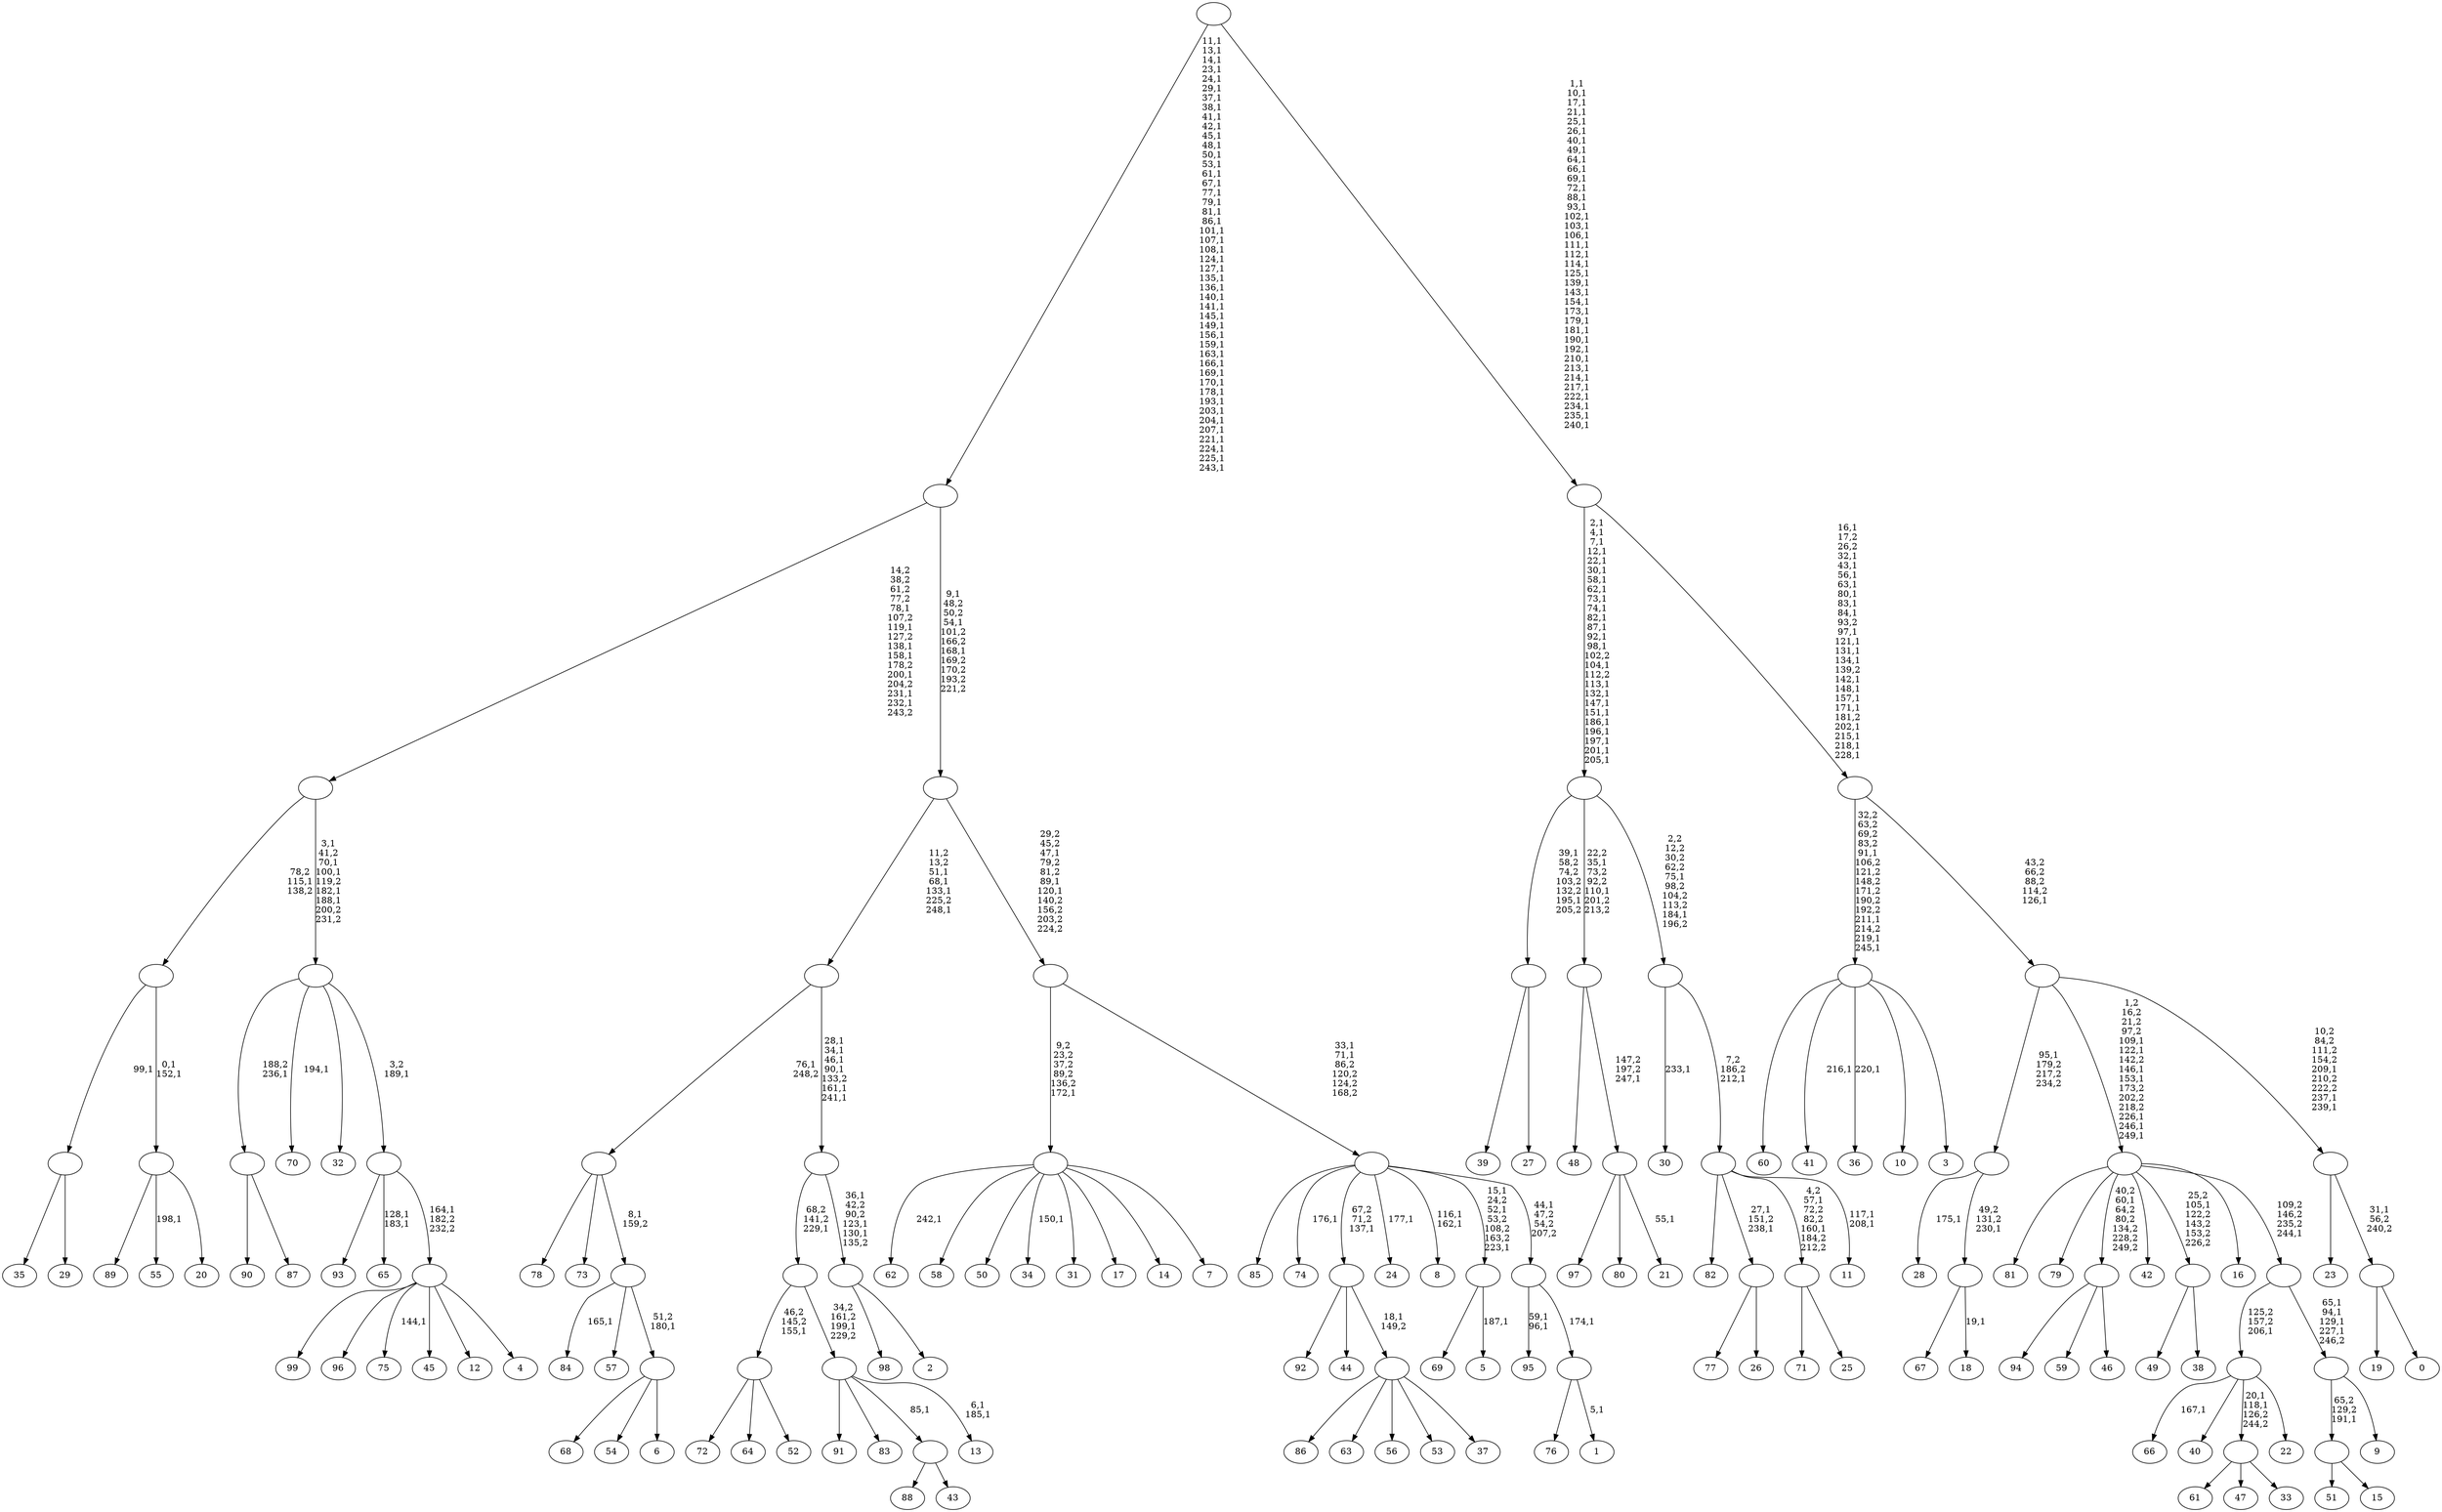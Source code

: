 digraph T {
	350 [label="99"]
	349 [label="98"]
	348 [label="97"]
	347 [label="96"]
	346 [label="95"]
	343 [label="94"]
	342 [label="93"]
	341 [label="92"]
	340 [label="91"]
	339 [label="90"]
	338 [label="89"]
	337 [label="88"]
	336 [label="87"]
	335 [label=""]
	334 [label="86"]
	333 [label="85"]
	332 [label="84"]
	330 [label="83"]
	329 [label="82"]
	328 [label="81"]
	327 [label="80"]
	326 [label="79"]
	325 [label="78"]
	324 [label="77"]
	323 [label="76"]
	322 [label="75"]
	320 [label="74"]
	318 [label="73"]
	317 [label="72"]
	316 [label="71"]
	315 [label="70"]
	313 [label="69"]
	312 [label="68"]
	311 [label="67"]
	310 [label="66"]
	308 [label="65"]
	305 [label="64"]
	304 [label="63"]
	303 [label="62"]
	301 [label="61"]
	300 [label="60"]
	299 [label="59"]
	298 [label="58"]
	297 [label="57"]
	296 [label="56"]
	295 [label="55"]
	293 [label="54"]
	292 [label="53"]
	291 [label="52"]
	290 [label=""]
	289 [label="51"]
	288 [label="50"]
	287 [label="49"]
	286 [label="48"]
	285 [label="47"]
	284 [label="46"]
	283 [label=""]
	282 [label="45"]
	281 [label="44"]
	280 [label="43"]
	279 [label=""]
	278 [label="42"]
	277 [label="41"]
	275 [label="40"]
	274 [label="39"]
	273 [label="38"]
	272 [label=""]
	271 [label="37"]
	270 [label=""]
	269 [label=""]
	268 [label="36"]
	266 [label="35"]
	265 [label="34"]
	263 [label="33"]
	262 [label=""]
	260 [label="32"]
	259 [label="31"]
	258 [label="30"]
	256 [label="29"]
	255 [label=""]
	254 [label="28"]
	252 [label="27"]
	251 [label=""]
	249 [label="26"]
	248 [label=""]
	246 [label="25"]
	245 [label=""]
	243 [label="24"]
	241 [label="23"]
	240 [label="22"]
	239 [label=""]
	238 [label="21"]
	236 [label=""]
	235 [label=""]
	233 [label="20"]
	232 [label=""]
	230 [label=""]
	229 [label="19"]
	228 [label="18"]
	226 [label=""]
	225 [label=""]
	224 [label="17"]
	223 [label="16"]
	222 [label="15"]
	221 [label=""]
	220 [label="14"]
	219 [label="13"]
	216 [label=""]
	215 [label=""]
	214 [label="12"]
	213 [label="11"]
	210 [label=""]
	209 [label=""]
	207 [label=""]
	183 [label="10"]
	182 [label="9"]
	181 [label=""]
	177 [label=""]
	176 [label=""]
	169 [label="8"]
	166 [label="7"]
	165 [label=""]
	164 [label="6"]
	163 [label=""]
	162 [label=""]
	161 [label=""]
	160 [label="5"]
	158 [label=""]
	155 [label="4"]
	154 [label=""]
	153 [label=""]
	152 [label=""]
	147 [label=""]
	140 [label="3"]
	139 [label=""]
	135 [label="2"]
	134 [label=""]
	131 [label=""]
	125 [label=""]
	121 [label="1"]
	119 [label=""]
	118 [label=""]
	117 [label=""]
	115 [label=""]
	112 [label=""]
	109 [label=""]
	63 [label="0"]
	62 [label=""]
	61 [label=""]
	58 [label=""]
	57 [label=""]
	37 [label=""]
	0 [label=""]
	335 -> 339 [label=""]
	335 -> 336 [label=""]
	290 -> 317 [label=""]
	290 -> 305 [label=""]
	290 -> 291 [label=""]
	283 -> 343 [label=""]
	283 -> 299 [label=""]
	283 -> 284 [label=""]
	279 -> 337 [label=""]
	279 -> 280 [label=""]
	272 -> 287 [label=""]
	272 -> 273 [label=""]
	270 -> 334 [label=""]
	270 -> 304 [label=""]
	270 -> 296 [label=""]
	270 -> 292 [label=""]
	270 -> 271 [label=""]
	269 -> 341 [label=""]
	269 -> 281 [label=""]
	269 -> 270 [label="18,1\n149,2"]
	262 -> 301 [label=""]
	262 -> 285 [label=""]
	262 -> 263 [label=""]
	255 -> 266 [label=""]
	255 -> 256 [label=""]
	251 -> 274 [label=""]
	251 -> 252 [label=""]
	248 -> 324 [label=""]
	248 -> 249 [label=""]
	245 -> 316 [label=""]
	245 -> 246 [label=""]
	239 -> 262 [label="20,1\n118,1\n126,2\n244,2"]
	239 -> 310 [label="167,1"]
	239 -> 275 [label=""]
	239 -> 240 [label=""]
	236 -> 238 [label="55,1"]
	236 -> 348 [label=""]
	236 -> 327 [label=""]
	235 -> 286 [label=""]
	235 -> 236 [label="147,2\n197,2\n247,1"]
	232 -> 295 [label="198,1"]
	232 -> 338 [label=""]
	232 -> 233 [label=""]
	230 -> 232 [label="0,1\n152,1"]
	230 -> 255 [label="99,1"]
	226 -> 228 [label="19,1"]
	226 -> 311 [label=""]
	225 -> 254 [label="175,1"]
	225 -> 226 [label="49,2\n131,2\n230,1"]
	221 -> 289 [label=""]
	221 -> 222 [label=""]
	216 -> 219 [label="6,1\n185,1"]
	216 -> 340 [label=""]
	216 -> 330 [label=""]
	216 -> 279 [label="85,1"]
	215 -> 290 [label="46,2\n145,2\n155,1"]
	215 -> 216 [label="34,2\n161,2\n199,1\n229,2"]
	210 -> 213 [label="117,1\n208,1"]
	210 -> 245 [label="4,2\n57,1\n72,2\n82,2\n160,1\n184,2\n212,2"]
	210 -> 248 [label="27,1\n151,2\n238,1"]
	210 -> 329 [label=""]
	209 -> 258 [label="233,1"]
	209 -> 210 [label="7,2\n186,2\n212,1"]
	207 -> 209 [label="2,2\n12,2\n30,2\n62,2\n75,1\n98,2\n104,2\n113,2\n184,1\n196,2"]
	207 -> 235 [label="22,2\n35,1\n73,2\n92,2\n110,1\n201,2\n213,2"]
	207 -> 251 [label="39,1\n58,2\n74,2\n103,2\n132,2\n195,1\n205,2"]
	181 -> 221 [label="65,2\n129,2\n191,1"]
	181 -> 182 [label=""]
	177 -> 181 [label="65,1\n94,1\n129,1\n227,1\n246,2"]
	177 -> 239 [label="125,2\n157,2\n206,1"]
	176 -> 328 [label=""]
	176 -> 326 [label=""]
	176 -> 283 [label="40,2\n60,1\n64,2\n80,2\n134,2\n228,2\n249,2"]
	176 -> 278 [label=""]
	176 -> 272 [label="25,2\n105,1\n122,2\n143,2\n153,2\n226,2"]
	176 -> 223 [label=""]
	176 -> 177 [label="109,2\n146,2\n235,2\n244,1"]
	165 -> 265 [label="150,1"]
	165 -> 303 [label="242,1"]
	165 -> 298 [label=""]
	165 -> 288 [label=""]
	165 -> 259 [label=""]
	165 -> 224 [label=""]
	165 -> 220 [label=""]
	165 -> 166 [label=""]
	163 -> 312 [label=""]
	163 -> 293 [label=""]
	163 -> 164 [label=""]
	162 -> 332 [label="165,1"]
	162 -> 297 [label=""]
	162 -> 163 [label="51,2\n180,1"]
	161 -> 325 [label=""]
	161 -> 318 [label=""]
	161 -> 162 [label="8,1\n159,2"]
	158 -> 160 [label="187,1"]
	158 -> 313 [label=""]
	154 -> 322 [label="144,1"]
	154 -> 350 [label=""]
	154 -> 347 [label=""]
	154 -> 282 [label=""]
	154 -> 214 [label=""]
	154 -> 155 [label=""]
	153 -> 308 [label="128,1\n183,1"]
	153 -> 342 [label=""]
	153 -> 154 [label="164,1\n182,2\n232,2"]
	152 -> 315 [label="194,1"]
	152 -> 335 [label="188,2\n236,1"]
	152 -> 260 [label=""]
	152 -> 153 [label="3,2\n189,1"]
	147 -> 152 [label="3,1\n41,2\n70,1\n100,1\n119,2\n182,1\n188,1\n200,2\n231,2"]
	147 -> 230 [label="78,2\n115,1\n138,2"]
	139 -> 268 [label="220,1"]
	139 -> 277 [label="216,1"]
	139 -> 300 [label=""]
	139 -> 183 [label=""]
	139 -> 140 [label=""]
	134 -> 349 [label=""]
	134 -> 135 [label=""]
	131 -> 134 [label="36,1\n42,2\n90,2\n123,1\n130,1\n135,2"]
	131 -> 215 [label="68,2\n141,2\n229,1"]
	125 -> 131 [label="28,1\n34,1\n46,1\n90,1\n133,2\n161,1\n241,1"]
	125 -> 161 [label="76,1\n248,2"]
	119 -> 121 [label="5,1"]
	119 -> 323 [label=""]
	118 -> 346 [label="59,1\n96,1"]
	118 -> 119 [label="174,1"]
	117 -> 158 [label="15,1\n24,2\n52,1\n53,2\n108,2\n163,2\n223,1"]
	117 -> 169 [label="116,1\n162,1"]
	117 -> 243 [label="177,1"]
	117 -> 320 [label="176,1"]
	117 -> 333 [label=""]
	117 -> 269 [label="67,2\n71,2\n137,1"]
	117 -> 118 [label="44,1\n47,2\n54,2\n207,2"]
	115 -> 117 [label="33,1\n71,1\n86,2\n120,2\n124,2\n168,2"]
	115 -> 165 [label="9,2\n23,2\n37,2\n89,2\n136,2\n172,1"]
	112 -> 115 [label="29,2\n45,2\n47,1\n79,2\n81,2\n89,1\n120,1\n140,2\n156,2\n203,2\n224,2"]
	112 -> 125 [label="11,2\n13,2\n51,1\n68,1\n133,1\n225,2\n248,1"]
	109 -> 112 [label="9,1\n48,2\n50,2\n54,1\n101,2\n166,2\n168,1\n169,2\n170,2\n193,2\n221,2"]
	109 -> 147 [label="14,2\n38,2\n61,2\n77,2\n78,1\n107,2\n119,1\n127,2\n138,1\n158,1\n178,2\n200,1\n204,2\n231,1\n232,1\n243,2"]
	62 -> 229 [label=""]
	62 -> 63 [label=""]
	61 -> 241 [label=""]
	61 -> 62 [label="31,1\n56,2\n240,2"]
	58 -> 61 [label="10,2\n84,2\n111,2\n154,2\n209,1\n210,2\n222,2\n237,1\n239,1"]
	58 -> 176 [label="1,2\n16,2\n21,2\n97,2\n109,1\n122,1\n142,2\n146,1\n153,1\n173,2\n202,2\n218,2\n226,1\n246,1\n249,1"]
	58 -> 225 [label="95,1\n179,2\n217,2\n234,2"]
	57 -> 139 [label="32,2\n63,2\n69,2\n83,2\n91,1\n106,2\n121,2\n148,2\n171,2\n190,2\n192,2\n211,1\n214,2\n219,1\n245,1"]
	57 -> 58 [label="43,2\n66,2\n88,2\n114,2\n126,1"]
	37 -> 57 [label="16,1\n17,2\n26,2\n32,1\n43,1\n56,1\n63,1\n80,1\n83,1\n84,1\n93,2\n97,1\n121,1\n131,1\n134,1\n139,2\n142,1\n148,1\n157,1\n171,1\n181,2\n202,1\n215,1\n218,1\n228,1"]
	37 -> 207 [label="2,1\n4,1\n7,1\n12,1\n22,1\n30,1\n58,1\n62,1\n73,1\n74,1\n82,1\n87,1\n92,1\n98,1\n102,2\n104,1\n112,2\n113,1\n132,1\n147,1\n151,1\n186,1\n196,1\n197,1\n201,1\n205,1"]
	0 -> 37 [label="1,1\n10,1\n17,1\n21,1\n25,1\n26,1\n40,1\n49,1\n64,1\n66,1\n69,1\n72,1\n88,1\n93,1\n102,1\n103,1\n106,1\n111,1\n112,1\n114,1\n125,1\n139,1\n143,1\n154,1\n173,1\n179,1\n181,1\n190,1\n192,1\n210,1\n213,1\n214,1\n217,1\n222,1\n234,1\n235,1\n240,1"]
	0 -> 109 [label="11,1\n13,1\n14,1\n23,1\n24,1\n29,1\n37,1\n38,1\n41,1\n42,1\n45,1\n48,1\n50,1\n53,1\n61,1\n67,1\n77,1\n79,1\n81,1\n86,1\n101,1\n107,1\n108,1\n124,1\n127,1\n135,1\n136,1\n140,1\n141,1\n145,1\n149,1\n156,1\n159,1\n163,1\n166,1\n169,1\n170,1\n178,1\n193,1\n203,1\n204,1\n207,1\n221,1\n224,1\n225,1\n243,1"]
}
